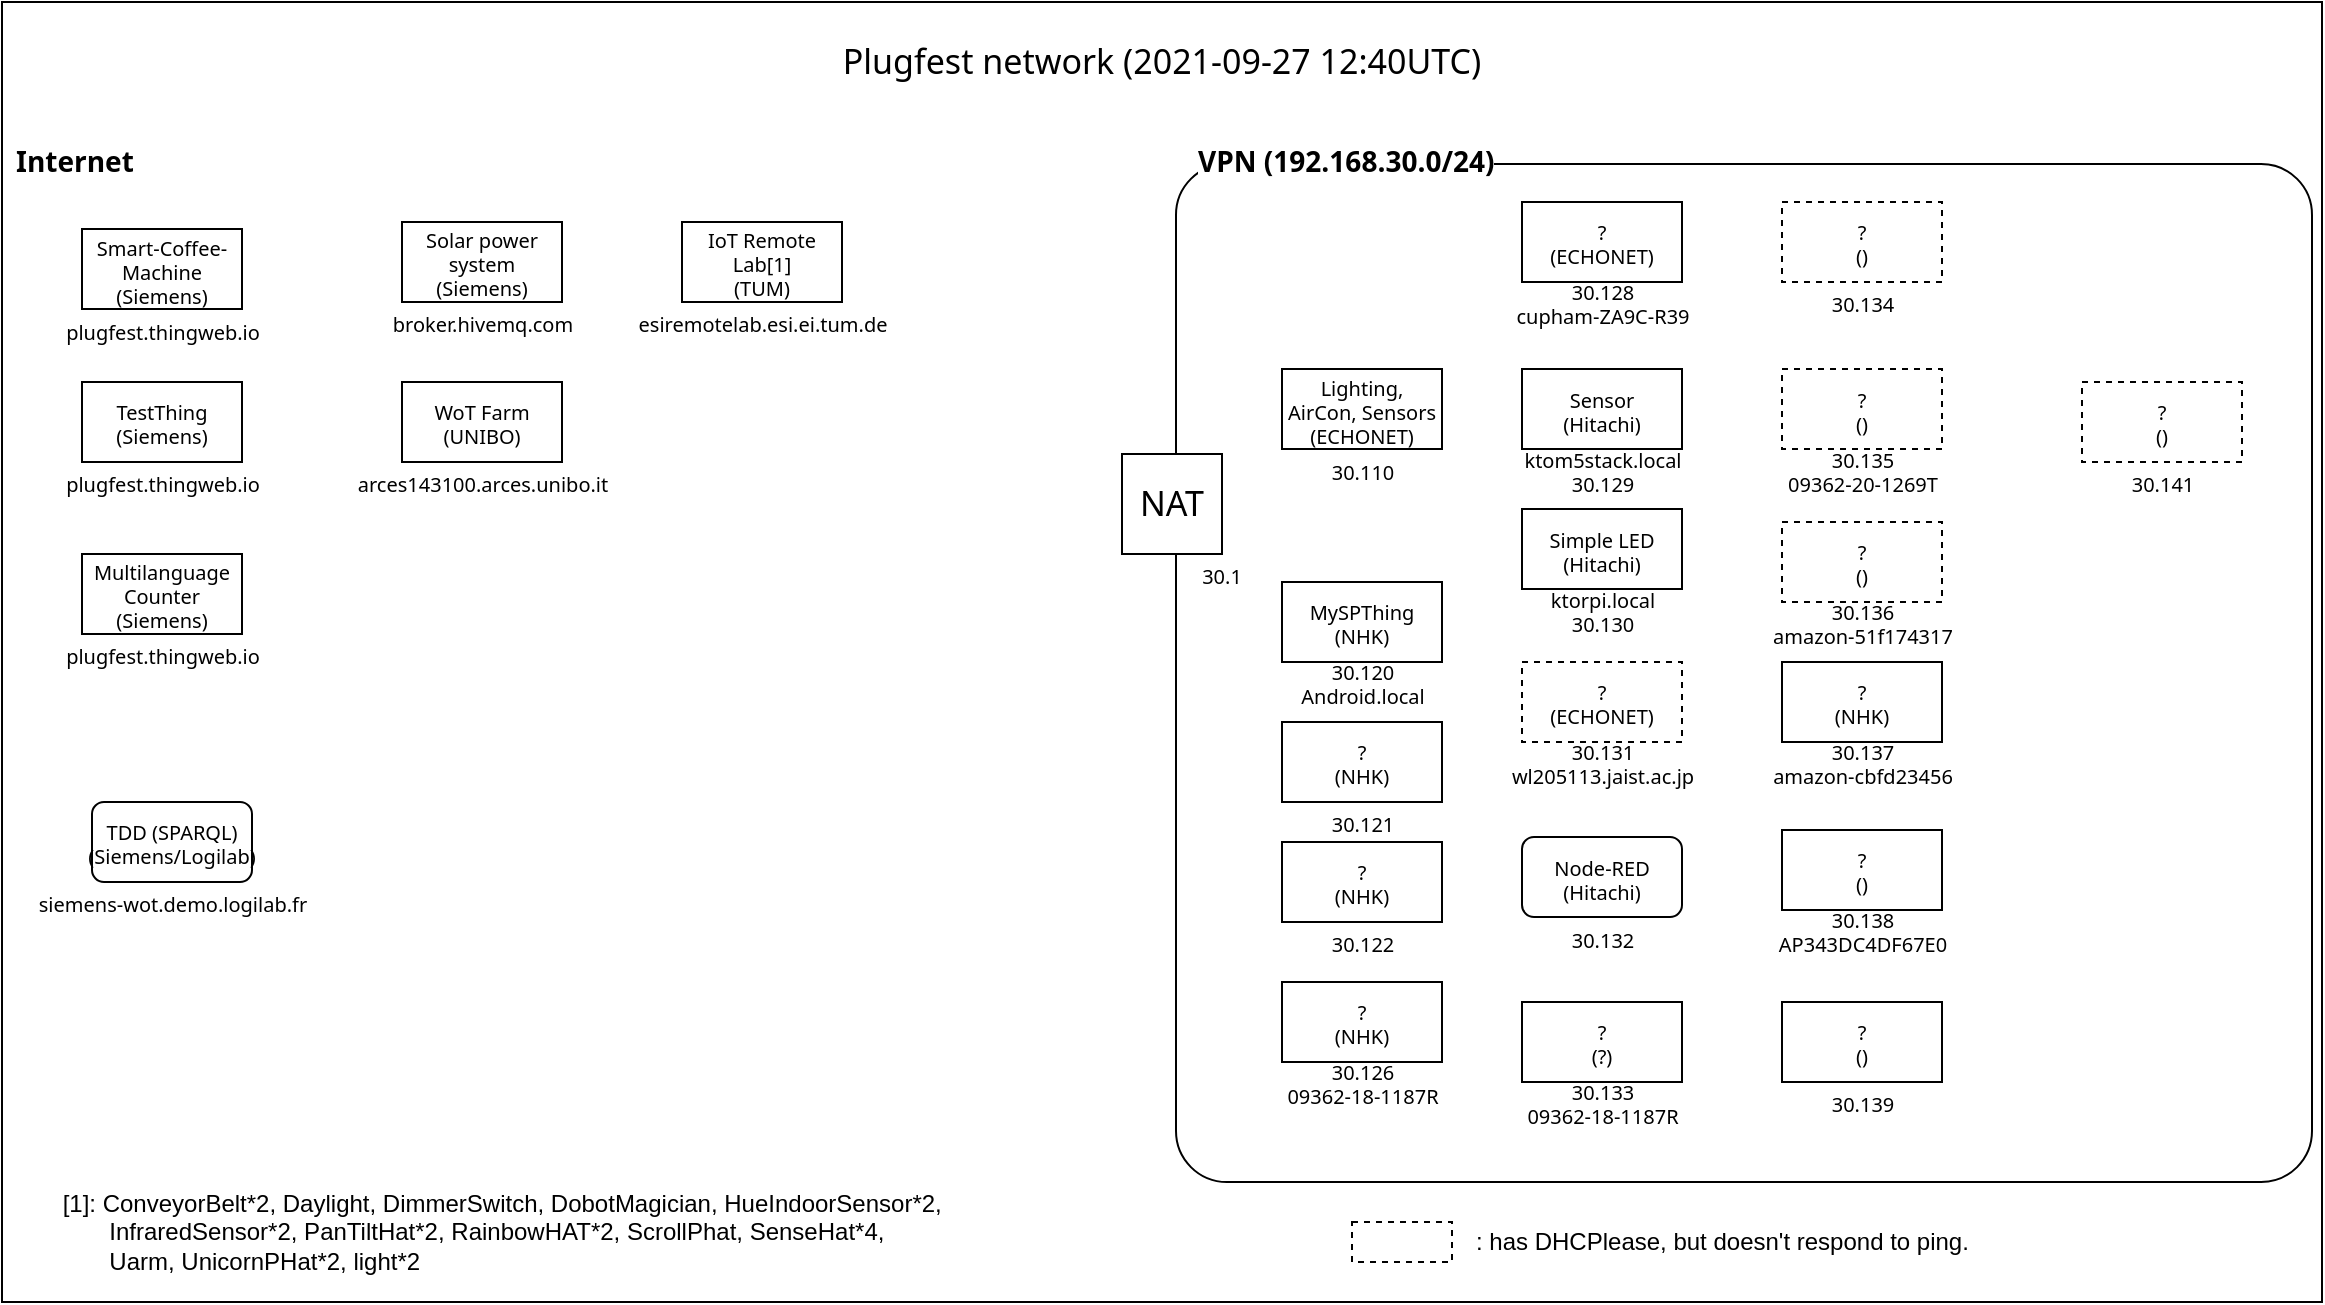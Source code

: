 <mxfile version="15.3.5" type="device"><diagram id="D8RI3wLugUcqtpw-s9Qi" name="Page-1"><mxGraphModel dx="1318" dy="1313" grid="1" gridSize="10" guides="1" tooltips="1" connect="1" arrows="1" fold="1" page="1" pageScale="1" pageWidth="1169" pageHeight="827" math="1" shadow="0"><root><mxCell id="0"/><mxCell id="1" parent="0"/><mxCell id="jrXPq43opZbvCQo3aNbm-1" value="" style="rounded=0;whiteSpace=wrap;html=1;" parent="1" vertex="1"><mxGeometry x="5" width="1160" height="650" as="geometry"/></mxCell><mxCell id="Csil2S7Ce7FwX1V1JUmL-1" value="&lt;font data-font-src=&quot;https://fonts.googleapis.com/css?family=Noto+Sans&quot; style=&quot;font-size: 17px&quot;&gt;Plugfest network (2021-09-27 12:40UTC)&lt;/font&gt;" style="text;html=1;strokeColor=none;fillColor=none;align=center;verticalAlign=middle;whiteSpace=wrap;rounded=0;fontFamily=Noto Sans;fontSource=https%3A%2F%2Ffonts.googleapis.com%2Fcss%3Ffamily%3DNoto%2BSans;fontSize=17;" parent="1" vertex="1"><mxGeometry x="360" y="20" width="450" height="20" as="geometry"/></mxCell><mxCell id="Csil2S7Ce7FwX1V1JUmL-2" value="" style="rounded=1;whiteSpace=wrap;html=1;fontFamily=Noto Sans;fontSource=https%3A%2F%2Ffonts.googleapis.com%2Fcss%3Ffamily%3DNoto%2BSans;fontSize=17;arcSize=5;" parent="1" vertex="1"><mxGeometry x="592" y="81" width="568" height="509" as="geometry"/></mxCell><mxCell id="Csil2S7Ce7FwX1V1JUmL-3" value="NAT" style="whiteSpace=wrap;html=1;aspect=fixed;fontFamily=Noto Sans;fontSource=https%3A%2F%2Ffonts.googleapis.com%2Fcss%3Ffamily%3DNoto%2BSans;fontSize=17;" parent="1" vertex="1"><mxGeometry x="565" y="226" width="50" height="50" as="geometry"/></mxCell><mxCell id="Csil2S7Ce7FwX1V1JUmL-7" value="" style="group" parent="1" vertex="1" connectable="0"><mxGeometry x="750" y="253.5" width="110" height="70" as="geometry"/></mxCell><mxCell id="Csil2S7Ce7FwX1V1JUmL-4" value="Simple LED&lt;br style=&quot;font-size: 10px;&quot;&gt;(Hitachi)" style="rounded=0;whiteSpace=wrap;html=1;fontFamily=Noto Sans;fontSource=https%3A%2F%2Ffonts.googleapis.com%2Fcss%3Ffamily%3DNoto%2BSans;fontSize=10;" parent="Csil2S7Ce7FwX1V1JUmL-7" vertex="1"><mxGeometry x="15" width="80" height="40" as="geometry"/></mxCell><mxCell id="Csil2S7Ce7FwX1V1JUmL-5" value="ktorpi.local&lt;br style=&quot;font-size: 10px;&quot;&gt;30.130" style="text;html=1;strokeColor=none;fillColor=none;align=center;verticalAlign=middle;rounded=0;fontFamily=Noto Sans;fontSource=https%3A%2F%2Ffonts.googleapis.com%2Fcss%3Ffamily%3DNoto%2BSans;fontSize=10;" parent="Csil2S7Ce7FwX1V1JUmL-7" vertex="1"><mxGeometry y="40" width="110" height="20" as="geometry"/></mxCell><mxCell id="Csil2S7Ce7FwX1V1JUmL-13" value="" style="group" parent="1" vertex="1" connectable="0"><mxGeometry x="750" y="183.5" width="110" height="70" as="geometry"/></mxCell><mxCell id="Csil2S7Ce7FwX1V1JUmL-14" value="Sensor&lt;br&gt;(Hitachi)" style="rounded=0;whiteSpace=wrap;html=1;fontFamily=Noto Sans;fontSource=https%3A%2F%2Ffonts.googleapis.com%2Fcss%3Ffamily%3DNoto%2BSans;fontSize=10;" parent="Csil2S7Ce7FwX1V1JUmL-13" vertex="1"><mxGeometry x="15" width="80" height="40" as="geometry"/></mxCell><mxCell id="Csil2S7Ce7FwX1V1JUmL-15" value="ktom5stack.local&lt;br style=&quot;font-size: 10px&quot;&gt;30.129" style="text;html=1;strokeColor=none;fillColor=none;align=center;verticalAlign=middle;rounded=0;fontFamily=Noto Sans;fontSource=https%3A%2F%2Ffonts.googleapis.com%2Fcss%3Ffamily%3DNoto%2BSans;fontSize=10;" parent="Csil2S7Ce7FwX1V1JUmL-13" vertex="1"><mxGeometry y="40" width="110" height="20" as="geometry"/></mxCell><mxCell id="Csil2S7Ce7FwX1V1JUmL-22" value="30.1" style="text;html=1;strokeColor=none;fillColor=none;align=center;verticalAlign=middle;whiteSpace=wrap;rounded=0;fontFamily=Noto Sans;fontSource=https%3A%2F%2Ffonts.googleapis.com%2Fcss%3Ffamily%3DNoto%2BSans;fontSize=10;" parent="1" vertex="1"><mxGeometry x="560" y="276" width="110" height="20" as="geometry"/></mxCell><mxCell id="Csil2S7Ce7FwX1V1JUmL-25" value="VPN (192.168.30.0/24)" style="text;html=1;strokeColor=none;fillColor=none;align=left;verticalAlign=middle;whiteSpace=wrap;rounded=0;fontFamily=Noto Sans;fontSource=https%3A%2F%2Ffonts.googleapis.com%2Fcss%3Ffamily%3DNoto%2BSans;fontSize=14;fontStyle=1;labelBackgroundColor=default;" parent="1" vertex="1"><mxGeometry x="601" y="70" width="160" height="20" as="geometry"/></mxCell><mxCell id="Csil2S7Ce7FwX1V1JUmL-26" value="Internet" style="text;html=1;strokeColor=none;fillColor=none;align=left;verticalAlign=middle;whiteSpace=wrap;rounded=0;fontFamily=Noto Sans;fontSource=https%3A%2F%2Ffonts.googleapis.com%2Fcss%3Ffamily%3DNoto%2BSans;fontSize=14;fontStyle=1;labelBackgroundColor=default;" parent="1" vertex="1"><mxGeometry x="10" y="70" width="160" height="20" as="geometry"/></mxCell><mxCell id="Csil2S7Ce7FwX1V1JUmL-32" value="" style="group" parent="1" vertex="1" connectable="0"><mxGeometry x="750" y="417.5" width="110" height="70" as="geometry"/></mxCell><mxCell id="Csil2S7Ce7FwX1V1JUmL-33" value="Node-RED&lt;br&gt;(Hitachi)" style="rounded=1;whiteSpace=wrap;html=1;fontFamily=Noto Sans;fontSource=https%3A%2F%2Ffonts.googleapis.com%2Fcss%3Ffamily%3DNoto%2BSans;fontSize=10;" parent="Csil2S7Ce7FwX1V1JUmL-32" vertex="1"><mxGeometry x="15" width="80" height="40" as="geometry"/></mxCell><mxCell id="Csil2S7Ce7FwX1V1JUmL-34" value="30.132" style="text;html=1;strokeColor=none;fillColor=none;align=center;verticalAlign=middle;rounded=0;fontFamily=Noto Sans;fontSource=https%3A%2F%2Ffonts.googleapis.com%2Fcss%3Ffamily%3DNoto%2BSans;fontSize=10;" parent="Csil2S7Ce7FwX1V1JUmL-32" vertex="1"><mxGeometry y="40" width="110" height="20" as="geometry"/></mxCell><mxCell id="Jnx1xw50OmFBfkeRxZdG-1" value="" style="rounded=0;whiteSpace=wrap;html=1;fontFamily=Noto Sans;fontSource=https%3A%2F%2Ffonts.googleapis.com%2Fcss%3Ffamily%3DNoto%2BSans;fontSize=10;dashed=1;" parent="1" vertex="1"><mxGeometry x="680" y="610" width="50" height="20" as="geometry"/></mxCell><mxCell id="Jnx1xw50OmFBfkeRxZdG-3" value=": has DHCPlease, but doesn't respond to ping." style="text;html=1;strokeColor=none;fillColor=none;align=left;verticalAlign=middle;rounded=0;" parent="1" vertex="1"><mxGeometry x="740" y="610" width="300" height="20" as="geometry"/></mxCell><mxCell id="2REN2bOqXwZLdx_icYL1-1" value="" style="group" parent="1" vertex="1" connectable="0"><mxGeometry x="630" y="183.5" width="110" height="70" as="geometry"/></mxCell><mxCell id="2REN2bOqXwZLdx_icYL1-2" value="Lighting, AirCon, Sensors&lt;br&gt;(ECHONET)" style="rounded=0;whiteSpace=wrap;html=1;fontFamily=Noto Sans;fontSource=https%3A%2F%2Ffonts.googleapis.com%2Fcss%3Ffamily%3DNoto%2BSans;fontSize=10;" parent="2REN2bOqXwZLdx_icYL1-1" vertex="1"><mxGeometry x="15" width="80" height="40" as="geometry"/></mxCell><mxCell id="2REN2bOqXwZLdx_icYL1-3" value="30.110" style="text;html=1;strokeColor=none;fillColor=none;align=center;verticalAlign=middle;rounded=0;fontFamily=Noto Sans;fontSource=https%3A%2F%2Ffonts.googleapis.com%2Fcss%3Ffamily%3DNoto%2BSans;fontSize=10;" parent="2REN2bOqXwZLdx_icYL1-1" vertex="1"><mxGeometry y="40" width="110" height="20" as="geometry"/></mxCell><mxCell id="2REN2bOqXwZLdx_icYL1-4" value="" style="group" parent="1" vertex="1" connectable="0"><mxGeometry x="30" y="113.5" width="110" height="70" as="geometry"/></mxCell><mxCell id="2REN2bOqXwZLdx_icYL1-5" value="Smart-Coffee-Machine&lt;br&gt;(Siemens)" style="rounded=0;whiteSpace=wrap;html=1;fontFamily=Noto Sans;fontSource=https%3A%2F%2Ffonts.googleapis.com%2Fcss%3Ffamily%3DNoto%2BSans;fontSize=10;" parent="2REN2bOqXwZLdx_icYL1-4" vertex="1"><mxGeometry x="15" width="80" height="40" as="geometry"/></mxCell><mxCell id="2REN2bOqXwZLdx_icYL1-6" value="plugfest.thingweb.io" style="text;html=1;strokeColor=none;fillColor=none;align=center;verticalAlign=middle;rounded=0;fontFamily=Noto Sans;fontSource=https%3A%2F%2Ffonts.googleapis.com%2Fcss%3Ffamily%3DNoto%2BSans;fontSize=10;" parent="2REN2bOqXwZLdx_icYL1-4" vertex="1"><mxGeometry y="40" width="110" height="20" as="geometry"/></mxCell><mxCell id="LwDwmXrxkCNwQwf6JhAI-1" value="" style="group;rounded=1;" parent="1" vertex="1" connectable="0"><mxGeometry x="35" y="400" width="110" height="70" as="geometry"/></mxCell><mxCell id="LwDwmXrxkCNwQwf6JhAI-2" value="TDD (SPARQL)&lt;br&gt;(Siemens/Logilab)" style="rounded=1;whiteSpace=wrap;html=1;fontFamily=Noto Sans;fontSource=https%3A%2F%2Ffonts.googleapis.com%2Fcss%3Ffamily%3DNoto%2BSans;fontSize=10;" parent="LwDwmXrxkCNwQwf6JhAI-1" vertex="1"><mxGeometry x="15" width="80" height="40" as="geometry"/></mxCell><mxCell id="LwDwmXrxkCNwQwf6JhAI-3" value="siemens-wot.demo.logilab.fr" style="text;html=1;strokeColor=none;fillColor=none;align=center;verticalAlign=middle;rounded=0;fontFamily=Noto Sans;fontSource=https%3A%2F%2Ffonts.googleapis.com%2Fcss%3Ffamily%3DNoto%2BSans;fontSize=10;" parent="LwDwmXrxkCNwQwf6JhAI-1" vertex="1"><mxGeometry y="40" width="110" height="20" as="geometry"/></mxCell><mxCell id="SqkwbsfFn8kOk8f9bf8e-1" value="" style="group" parent="1" vertex="1" connectable="0"><mxGeometry x="30" y="190" width="110" height="70" as="geometry"/></mxCell><mxCell id="SqkwbsfFn8kOk8f9bf8e-2" value="TestThing&lt;br&gt;(Siemens)" style="rounded=0;whiteSpace=wrap;html=1;fontFamily=Noto Sans;fontSource=https%3A%2F%2Ffonts.googleapis.com%2Fcss%3Ffamily%3DNoto%2BSans;fontSize=10;" parent="SqkwbsfFn8kOk8f9bf8e-1" vertex="1"><mxGeometry x="15" width="80" height="40" as="geometry"/></mxCell><mxCell id="SqkwbsfFn8kOk8f9bf8e-3" value="plugfest.thingweb.io" style="text;html=1;strokeColor=none;fillColor=none;align=center;verticalAlign=middle;rounded=0;fontFamily=Noto Sans;fontSource=https%3A%2F%2Ffonts.googleapis.com%2Fcss%3Ffamily%3DNoto%2BSans;fontSize=10;" parent="SqkwbsfFn8kOk8f9bf8e-1" vertex="1"><mxGeometry y="40" width="110" height="20" as="geometry"/></mxCell><mxCell id="SqkwbsfFn8kOk8f9bf8e-5" value="" style="group" parent="1" vertex="1" connectable="0"><mxGeometry x="30" y="276" width="110" height="70" as="geometry"/></mxCell><mxCell id="SqkwbsfFn8kOk8f9bf8e-6" value="Multilanguage Counter&lt;br&gt;(Siemens)" style="rounded=0;whiteSpace=wrap;html=1;fontFamily=Noto Sans;fontSource=https%3A%2F%2Ffonts.googleapis.com%2Fcss%3Ffamily%3DNoto%2BSans;fontSize=10;" parent="SqkwbsfFn8kOk8f9bf8e-5" vertex="1"><mxGeometry x="15" width="80" height="40" as="geometry"/></mxCell><mxCell id="SqkwbsfFn8kOk8f9bf8e-7" value="plugfest.thingweb.io" style="text;html=1;strokeColor=none;fillColor=none;align=center;verticalAlign=middle;rounded=0;fontFamily=Noto Sans;fontSource=https%3A%2F%2Ffonts.googleapis.com%2Fcss%3Ffamily%3DNoto%2BSans;fontSize=10;" parent="SqkwbsfFn8kOk8f9bf8e-5" vertex="1"><mxGeometry y="40" width="110" height="20" as="geometry"/></mxCell><mxCell id="SqkwbsfFn8kOk8f9bf8e-9" value="" style="group" parent="1" vertex="1" connectable="0"><mxGeometry x="190" y="110" width="110" height="70" as="geometry"/></mxCell><mxCell id="SqkwbsfFn8kOk8f9bf8e-10" value="Solar power system&lt;br&gt;(Siemens)" style="rounded=0;whiteSpace=wrap;html=1;fontFamily=Noto Sans;fontSource=https%3A%2F%2Ffonts.googleapis.com%2Fcss%3Ffamily%3DNoto%2BSans;fontSize=10;" parent="SqkwbsfFn8kOk8f9bf8e-9" vertex="1"><mxGeometry x="15" width="80" height="40" as="geometry"/></mxCell><mxCell id="SqkwbsfFn8kOk8f9bf8e-11" value="broker.hivemq.com" style="text;html=1;strokeColor=none;fillColor=none;align=center;verticalAlign=middle;rounded=0;fontFamily=Noto Sans;fontSource=https%3A%2F%2Ffonts.googleapis.com%2Fcss%3Ffamily%3DNoto%2BSans;fontSize=10;" parent="SqkwbsfFn8kOk8f9bf8e-9" vertex="1"><mxGeometry y="40" width="110" height="20" as="geometry"/></mxCell><mxCell id="cMI2bkAjzmtUe4OCAzEA-1" value="" style="group" parent="1" vertex="1" connectable="0"><mxGeometry x="750" y="100" width="110" height="70" as="geometry"/></mxCell><mxCell id="cMI2bkAjzmtUe4OCAzEA-2" value="?&lt;br&gt;(ECHONET)" style="rounded=0;whiteSpace=wrap;html=1;fontFamily=Noto Sans;fontSource=https%3A%2F%2Ffonts.googleapis.com%2Fcss%3Ffamily%3DNoto%2BSans;fontSize=10;" parent="cMI2bkAjzmtUe4OCAzEA-1" vertex="1"><mxGeometry x="15" width="80" height="40" as="geometry"/></mxCell><mxCell id="cMI2bkAjzmtUe4OCAzEA-3" value="30.128&lt;br&gt;cupham-ZA9C-R39" style="text;html=1;strokeColor=none;fillColor=none;align=center;verticalAlign=middle;rounded=0;fontFamily=Noto Sans;fontSource=https%3A%2F%2Ffonts.googleapis.com%2Fcss%3Ffamily%3DNoto%2BSans;fontSize=10;" parent="cMI2bkAjzmtUe4OCAzEA-1" vertex="1"><mxGeometry y="40" width="110" height="20" as="geometry"/></mxCell><mxCell id="cMI2bkAjzmtUe4OCAzEA-4" value="" style="group" parent="1" vertex="1" connectable="0"><mxGeometry x="750" y="500" width="110" height="70" as="geometry"/></mxCell><mxCell id="cMI2bkAjzmtUe4OCAzEA-5" value="?&lt;br&gt;(?)" style="rounded=0;whiteSpace=wrap;html=1;fontFamily=Noto Sans;fontSource=https%3A%2F%2Ffonts.googleapis.com%2Fcss%3Ffamily%3DNoto%2BSans;fontSize=10;" parent="cMI2bkAjzmtUe4OCAzEA-4" vertex="1"><mxGeometry x="15" width="80" height="40" as="geometry"/></mxCell><mxCell id="cMI2bkAjzmtUe4OCAzEA-6" value="30.133&lt;br&gt;09362-18-1187R" style="text;html=1;strokeColor=none;fillColor=none;align=center;verticalAlign=middle;rounded=0;fontFamily=Noto Sans;fontSource=https%3A%2F%2Ffonts.googleapis.com%2Fcss%3Ffamily%3DNoto%2BSans;fontSize=10;" parent="cMI2bkAjzmtUe4OCAzEA-4" vertex="1"><mxGeometry y="40" width="110" height="20" as="geometry"/></mxCell><mxCell id="cMI2bkAjzmtUe4OCAzEA-7" value="" style="group" parent="1" vertex="1" connectable="0"><mxGeometry x="630" y="290" width="110" height="70" as="geometry"/></mxCell><mxCell id="cMI2bkAjzmtUe4OCAzEA-8" value="MySPThing&lt;br&gt;(NHK)" style="rounded=0;whiteSpace=wrap;html=1;fontFamily=Noto Sans;fontSource=https%3A%2F%2Ffonts.googleapis.com%2Fcss%3Ffamily%3DNoto%2BSans;fontSize=10;" parent="cMI2bkAjzmtUe4OCAzEA-7" vertex="1"><mxGeometry x="15" width="80" height="40" as="geometry"/></mxCell><mxCell id="cMI2bkAjzmtUe4OCAzEA-9" value="30.120&lt;br&gt;Android.local" style="text;html=1;strokeColor=none;fillColor=none;align=center;verticalAlign=middle;rounded=0;fontFamily=Noto Sans;fontSource=https%3A%2F%2Ffonts.googleapis.com%2Fcss%3Ffamily%3DNoto%2BSans;fontSize=10;" parent="cMI2bkAjzmtUe4OCAzEA-7" vertex="1"><mxGeometry y="40" width="110" height="20" as="geometry"/></mxCell><mxCell id="cMI2bkAjzmtUe4OCAzEA-10" value="" style="group" parent="1" vertex="1" connectable="0"><mxGeometry x="630" y="360" width="110" height="70" as="geometry"/></mxCell><mxCell id="cMI2bkAjzmtUe4OCAzEA-11" value="?&lt;br&gt;(NHK)" style="rounded=0;whiteSpace=wrap;html=1;fontFamily=Noto Sans;fontSource=https%3A%2F%2Ffonts.googleapis.com%2Fcss%3Ffamily%3DNoto%2BSans;fontSize=10;" parent="cMI2bkAjzmtUe4OCAzEA-10" vertex="1"><mxGeometry x="15" width="80" height="40" as="geometry"/></mxCell><mxCell id="cMI2bkAjzmtUe4OCAzEA-12" value="30.121" style="text;html=1;strokeColor=none;fillColor=none;align=center;verticalAlign=middle;rounded=0;fontFamily=Noto Sans;fontSource=https%3A%2F%2Ffonts.googleapis.com%2Fcss%3Ffamily%3DNoto%2BSans;fontSize=10;" parent="cMI2bkAjzmtUe4OCAzEA-10" vertex="1"><mxGeometry y="40" width="110" height="20" as="geometry"/></mxCell><mxCell id="cMI2bkAjzmtUe4OCAzEA-13" value="" style="group" parent="1" vertex="1" connectable="0"><mxGeometry x="880" y="100" width="110" height="70" as="geometry"/></mxCell><mxCell id="cMI2bkAjzmtUe4OCAzEA-14" value="?&lt;br&gt;()" style="rounded=0;whiteSpace=wrap;html=1;fontFamily=Noto Sans;fontSource=https%3A%2F%2Ffonts.googleapis.com%2Fcss%3Ffamily%3DNoto%2BSans;fontSize=10;dashed=1;" parent="cMI2bkAjzmtUe4OCAzEA-13" vertex="1"><mxGeometry x="15" width="80" height="40" as="geometry"/></mxCell><mxCell id="cMI2bkAjzmtUe4OCAzEA-15" value="30.134" style="text;html=1;strokeColor=none;fillColor=none;align=center;verticalAlign=middle;rounded=0;fontFamily=Noto Sans;fontSource=https%3A%2F%2Ffonts.googleapis.com%2Fcss%3Ffamily%3DNoto%2BSans;fontSize=10;" parent="cMI2bkAjzmtUe4OCAzEA-13" vertex="1"><mxGeometry y="40" width="110" height="20" as="geometry"/></mxCell><mxCell id="cMI2bkAjzmtUe4OCAzEA-16" value="" style="group" parent="1" vertex="1" connectable="0"><mxGeometry x="880" y="330" width="110" height="70" as="geometry"/></mxCell><mxCell id="cMI2bkAjzmtUe4OCAzEA-17" value="?&lt;br&gt;(NHK)" style="rounded=0;whiteSpace=wrap;html=1;fontFamily=Noto Sans;fontSource=https%3A%2F%2Ffonts.googleapis.com%2Fcss%3Ffamily%3DNoto%2BSans;fontSize=10;" parent="cMI2bkAjzmtUe4OCAzEA-16" vertex="1"><mxGeometry x="15" width="80" height="40" as="geometry"/></mxCell><mxCell id="cMI2bkAjzmtUe4OCAzEA-18" value="30.137&lt;br&gt;amazon-cbfd23456" style="text;html=1;strokeColor=none;fillColor=none;align=center;verticalAlign=middle;rounded=0;fontFamily=Noto Sans;fontSource=https%3A%2F%2Ffonts.googleapis.com%2Fcss%3Ffamily%3DNoto%2BSans;fontSize=10;" parent="cMI2bkAjzmtUe4OCAzEA-16" vertex="1"><mxGeometry y="40" width="110" height="20" as="geometry"/></mxCell><mxCell id="cMI2bkAjzmtUe4OCAzEA-19" value="" style="group" parent="1" vertex="1" connectable="0"><mxGeometry x="880" y="414" width="110" height="70" as="geometry"/></mxCell><mxCell id="cMI2bkAjzmtUe4OCAzEA-20" value="?&lt;br&gt;()" style="rounded=0;whiteSpace=wrap;html=1;fontFamily=Noto Sans;fontSource=https%3A%2F%2Ffonts.googleapis.com%2Fcss%3Ffamily%3DNoto%2BSans;fontSize=10;" parent="cMI2bkAjzmtUe4OCAzEA-19" vertex="1"><mxGeometry x="15" width="80" height="40" as="geometry"/></mxCell><mxCell id="cMI2bkAjzmtUe4OCAzEA-21" value="30.138&lt;br&gt;AP343DC4DF67E0" style="text;html=1;strokeColor=none;fillColor=none;align=center;verticalAlign=middle;rounded=0;fontFamily=Noto Sans;fontSource=https%3A%2F%2Ffonts.googleapis.com%2Fcss%3Ffamily%3DNoto%2BSans;fontSize=10;" parent="cMI2bkAjzmtUe4OCAzEA-19" vertex="1"><mxGeometry y="40" width="110" height="20" as="geometry"/></mxCell><mxCell id="cMI2bkAjzmtUe4OCAzEA-23" value="" style="group;dashed=1;" parent="1" vertex="1" connectable="0"><mxGeometry x="880" y="500" width="110" height="70" as="geometry"/></mxCell><mxCell id="cMI2bkAjzmtUe4OCAzEA-24" value="?&lt;br&gt;()" style="rounded=0;whiteSpace=wrap;html=1;fontFamily=Noto Sans;fontSource=https%3A%2F%2Ffonts.googleapis.com%2Fcss%3Ffamily%3DNoto%2BSans;fontSize=10;" parent="cMI2bkAjzmtUe4OCAzEA-23" vertex="1"><mxGeometry x="15" width="80" height="40" as="geometry"/></mxCell><mxCell id="cMI2bkAjzmtUe4OCAzEA-25" value="30.139" style="text;html=1;strokeColor=none;fillColor=none;align=center;verticalAlign=middle;rounded=0;fontFamily=Noto Sans;fontSource=https%3A%2F%2Ffonts.googleapis.com%2Fcss%3Ffamily%3DNoto%2BSans;fontSize=10;" parent="cMI2bkAjzmtUe4OCAzEA-23" vertex="1"><mxGeometry y="40" width="110" height="20" as="geometry"/></mxCell><mxCell id="cMI2bkAjzmtUe4OCAzEA-26" value="" style="group" parent="1" vertex="1" connectable="0"><mxGeometry x="630" y="490" width="110" height="70" as="geometry"/></mxCell><mxCell id="cMI2bkAjzmtUe4OCAzEA-27" value="?&lt;br&gt;(NHK)" style="rounded=0;whiteSpace=wrap;html=1;fontFamily=Noto Sans;fontSource=https%3A%2F%2Ffonts.googleapis.com%2Fcss%3Ffamily%3DNoto%2BSans;fontSize=10;" parent="cMI2bkAjzmtUe4OCAzEA-26" vertex="1"><mxGeometry x="15" width="80" height="40" as="geometry"/></mxCell><mxCell id="cMI2bkAjzmtUe4OCAzEA-28" value="30.126&lt;br&gt;09362-18-1187R" style="text;html=1;strokeColor=none;fillColor=none;align=center;verticalAlign=middle;rounded=0;fontFamily=Noto Sans;fontSource=https%3A%2F%2Ffonts.googleapis.com%2Fcss%3Ffamily%3DNoto%2BSans;fontSize=10;" parent="cMI2bkAjzmtUe4OCAzEA-26" vertex="1"><mxGeometry y="40" width="110" height="20" as="geometry"/></mxCell><mxCell id="cMI2bkAjzmtUe4OCAzEA-29" value="" style="group" parent="1" vertex="1" connectable="0"><mxGeometry x="1030" y="190" width="110" height="70" as="geometry"/></mxCell><mxCell id="cMI2bkAjzmtUe4OCAzEA-30" value="?&lt;br&gt;()" style="rounded=0;whiteSpace=wrap;html=1;fontFamily=Noto Sans;fontSource=https%3A%2F%2Ffonts.googleapis.com%2Fcss%3Ffamily%3DNoto%2BSans;fontSize=10;dashed=1;" parent="cMI2bkAjzmtUe4OCAzEA-29" vertex="1"><mxGeometry x="15" width="80" height="40" as="geometry"/></mxCell><mxCell id="cMI2bkAjzmtUe4OCAzEA-31" value="30.141" style="text;html=1;strokeColor=none;fillColor=none;align=center;verticalAlign=middle;rounded=0;fontFamily=Noto Sans;fontSource=https%3A%2F%2Ffonts.googleapis.com%2Fcss%3Ffamily%3DNoto%2BSans;fontSize=10;" parent="cMI2bkAjzmtUe4OCAzEA-29" vertex="1"><mxGeometry y="40" width="110" height="20" as="geometry"/></mxCell><mxCell id="cMI2bkAjzmtUe4OCAzEA-32" value="" style="group" parent="1" vertex="1" connectable="0"><mxGeometry x="880" y="183.5" width="110" height="70" as="geometry"/></mxCell><mxCell id="cMI2bkAjzmtUe4OCAzEA-33" value="?&lt;br&gt;()" style="rounded=0;whiteSpace=wrap;html=1;fontFamily=Noto Sans;fontSource=https%3A%2F%2Ffonts.googleapis.com%2Fcss%3Ffamily%3DNoto%2BSans;fontSize=10;dashed=1;" parent="cMI2bkAjzmtUe4OCAzEA-32" vertex="1"><mxGeometry x="15" width="80" height="40" as="geometry"/></mxCell><mxCell id="cMI2bkAjzmtUe4OCAzEA-34" value="30.135&lt;br&gt;09362-20-1269T" style="text;html=1;strokeColor=none;fillColor=none;align=center;verticalAlign=middle;rounded=0;fontFamily=Noto Sans;fontSource=https%3A%2F%2Ffonts.googleapis.com%2Fcss%3Ffamily%3DNoto%2BSans;fontSize=10;" parent="cMI2bkAjzmtUe4OCAzEA-32" vertex="1"><mxGeometry y="40" width="110" height="20" as="geometry"/></mxCell><mxCell id="cMI2bkAjzmtUe4OCAzEA-35" value="" style="group" parent="1" vertex="1" connectable="0"><mxGeometry x="880" y="260" width="110" height="70" as="geometry"/></mxCell><mxCell id="cMI2bkAjzmtUe4OCAzEA-36" value="?&lt;br&gt;()" style="rounded=0;whiteSpace=wrap;html=1;fontFamily=Noto Sans;fontSource=https%3A%2F%2Ffonts.googleapis.com%2Fcss%3Ffamily%3DNoto%2BSans;fontSize=10;dashed=1;" parent="cMI2bkAjzmtUe4OCAzEA-35" vertex="1"><mxGeometry x="15" width="80" height="40" as="geometry"/></mxCell><mxCell id="cMI2bkAjzmtUe4OCAzEA-37" value="30.136&lt;br&gt;amazon-51f174317" style="text;html=1;strokeColor=none;fillColor=none;align=center;verticalAlign=middle;rounded=0;fontFamily=Noto Sans;fontSource=https%3A%2F%2Ffonts.googleapis.com%2Fcss%3Ffamily%3DNoto%2BSans;fontSize=10;" parent="cMI2bkAjzmtUe4OCAzEA-35" vertex="1"><mxGeometry y="40" width="110" height="20" as="geometry"/></mxCell><mxCell id="cMI2bkAjzmtUe4OCAzEA-38" value="" style="group" parent="1" vertex="1" connectable="0"><mxGeometry x="750" y="330" width="110" height="70" as="geometry"/></mxCell><mxCell id="cMI2bkAjzmtUe4OCAzEA-39" value="?&lt;br&gt;(ECHONET)" style="rounded=0;whiteSpace=wrap;html=1;fontFamily=Noto Sans;fontSource=https%3A%2F%2Ffonts.googleapis.com%2Fcss%3Ffamily%3DNoto%2BSans;fontSize=10;dashed=1;" parent="cMI2bkAjzmtUe4OCAzEA-38" vertex="1"><mxGeometry x="15" width="80" height="40" as="geometry"/></mxCell><mxCell id="cMI2bkAjzmtUe4OCAzEA-40" value="30.131&lt;br&gt;wl205113.jaist.ac.jp" style="text;html=1;strokeColor=none;fillColor=none;align=center;verticalAlign=middle;rounded=0;fontFamily=Noto Sans;fontSource=https%3A%2F%2Ffonts.googleapis.com%2Fcss%3Ffamily%3DNoto%2BSans;fontSize=10;" parent="cMI2bkAjzmtUe4OCAzEA-38" vertex="1"><mxGeometry y="40" width="110" height="20" as="geometry"/></mxCell><mxCell id="Y7ptjEsWU-I8jB9s2pkZ-1" value="" style="group" parent="1" vertex="1" connectable="0"><mxGeometry x="630" y="420" width="110" height="70" as="geometry"/></mxCell><mxCell id="Y7ptjEsWU-I8jB9s2pkZ-2" value="?&lt;br&gt;(NHK)" style="rounded=0;whiteSpace=wrap;html=1;fontFamily=Noto Sans;fontSource=https%3A%2F%2Ffonts.googleapis.com%2Fcss%3Ffamily%3DNoto%2BSans;fontSize=10;" parent="Y7ptjEsWU-I8jB9s2pkZ-1" vertex="1"><mxGeometry x="15" width="80" height="40" as="geometry"/></mxCell><mxCell id="Y7ptjEsWU-I8jB9s2pkZ-3" value="30.122" style="text;html=1;strokeColor=none;fillColor=none;align=center;verticalAlign=middle;rounded=0;fontFamily=Noto Sans;fontSource=https%3A%2F%2Ffonts.googleapis.com%2Fcss%3Ffamily%3DNoto%2BSans;fontSize=10;" parent="Y7ptjEsWU-I8jB9s2pkZ-1" vertex="1"><mxGeometry y="40" width="110" height="20" as="geometry"/></mxCell><mxCell id="Y7ptjEsWU-I8jB9s2pkZ-4" value="" style="group" parent="1" vertex="1" connectable="0"><mxGeometry x="330" y="110" width="110" height="70" as="geometry"/></mxCell><mxCell id="Y7ptjEsWU-I8jB9s2pkZ-5" value="IoT Remote Lab[1]&lt;br&gt;(TUM)" style="rounded=0;whiteSpace=wrap;html=1;fontFamily=Noto Sans;fontSource=https%3A%2F%2Ffonts.googleapis.com%2Fcss%3Ffamily%3DNoto%2BSans;fontSize=10;" parent="Y7ptjEsWU-I8jB9s2pkZ-4" vertex="1"><mxGeometry x="15" width="80" height="40" as="geometry"/></mxCell><mxCell id="Y7ptjEsWU-I8jB9s2pkZ-6" value="esiremotelab.esi.ei.tum.de" style="text;html=1;strokeColor=none;fillColor=none;align=center;verticalAlign=middle;rounded=0;fontFamily=Noto Sans;fontSource=https%3A%2F%2Ffonts.googleapis.com%2Fcss%3Ffamily%3DNoto%2BSans;fontSize=10;" parent="Y7ptjEsWU-I8jB9s2pkZ-4" vertex="1"><mxGeometry y="40" width="110" height="20" as="geometry"/></mxCell><mxCell id="Y7ptjEsWU-I8jB9s2pkZ-7" value="&amp;nbsp;[1]: ConveyorBelt*2, Daylight, DimmerSwitch, DobotMagician, HueIndoorSensor*2,&amp;nbsp;&lt;br&gt;&lt;span style=&quot;white-space: pre&quot;&gt;&#9;&lt;/span&gt;InfraredSensor*2, PanTiltHat*2, RainbowHAT*2, ScrollPhat, SenseHat*4,&lt;br&gt;&lt;span style=&quot;white-space: pre&quot;&gt;&#9;&lt;/span&gt;Uarm, UnicornPHat*2, light*2" style="text;html=1;strokeColor=none;fillColor=none;align=left;verticalAlign=middle;rounded=0;" parent="1" vertex="1"><mxGeometry x="30" y="590" width="450" height="50" as="geometry"/></mxCell><mxCell id="iZ93CEzGI3Eg8ebc0UnG-1" value="" style="group" vertex="1" connectable="0" parent="1"><mxGeometry x="190" y="190" width="110" height="70" as="geometry"/></mxCell><mxCell id="iZ93CEzGI3Eg8ebc0UnG-2" value="WoT Farm&lt;br&gt;(UNIBO)" style="rounded=0;whiteSpace=wrap;html=1;fontFamily=Noto Sans;fontSource=https%3A%2F%2Ffonts.googleapis.com%2Fcss%3Ffamily%3DNoto%2BSans;fontSize=10;" vertex="1" parent="iZ93CEzGI3Eg8ebc0UnG-1"><mxGeometry x="15" width="80" height="40" as="geometry"/></mxCell><mxCell id="iZ93CEzGI3Eg8ebc0UnG-3" value="arces143100.arces.unibo.it" style="text;html=1;strokeColor=none;fillColor=none;align=center;verticalAlign=middle;rounded=0;fontFamily=Noto Sans;fontSource=https%3A%2F%2Ffonts.googleapis.com%2Fcss%3Ffamily%3DNoto%2BSans;fontSize=10;" vertex="1" parent="iZ93CEzGI3Eg8ebc0UnG-1"><mxGeometry y="40" width="110" height="20" as="geometry"/></mxCell></root></mxGraphModel></diagram></mxfile>